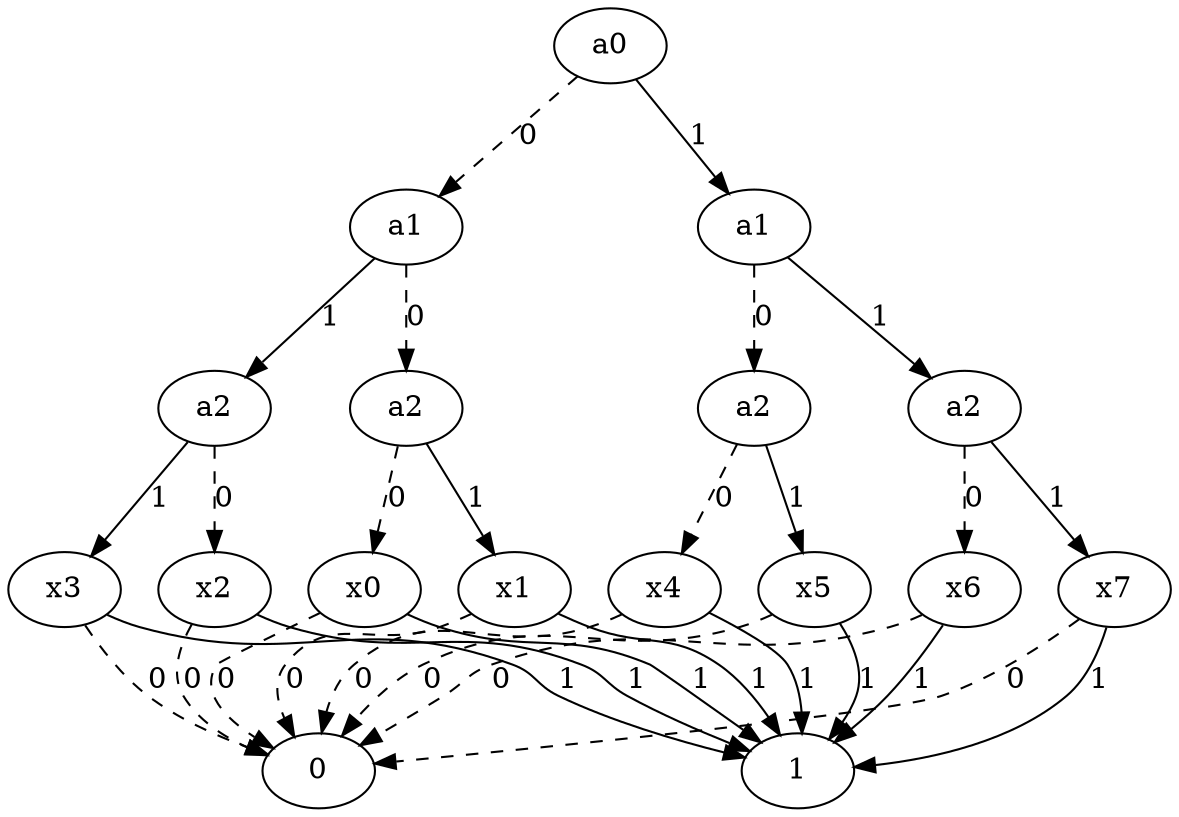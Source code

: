 digraph G {
    a0_0 [label="a0"]
    
    a1_0 [label="a1"]
    a1_1 [label="a1"]
    
    a2_0 [label="a2"]
    a2_1 [label="a2"]
    a2_2 [label="a2"]
    a2_3 [label="a2"]
    
    x0_0 [label="x0"]
    
    x1_0 [label="x1"]

    x2_0 [label="x2"]

    x3_0 [label="x3"]

    x4_0 [label="x4"]

    x5_0 [label="x5"]

    x6_0 [label="x6"]

    x7_0 [label="x7"]
    

    // Edges

    a0_0 -> a1_0 [style=dashed, label="0"]
    a0_0 -> a1_1 [style=solid, label="1"]

    a1_0 -> a2_0 [style=dashed, label="0"]
    a1_0 -> a2_1 [style=solid, label="1"]
    a1_1 -> a2_2 [style=dashed, label="0"]
    a1_1 -> a2_3 [style=solid, label="1"]

    a2_0 -> x0_0 [style=dashed, label="0"]
    a2_0 -> x1_0 [style=solid, label="1"]
    a2_1 -> x2_0 [style=dashed, label="0"]
    a2_1 -> x3_0 [style=solid, label="1"]
    a2_2 -> x4_0 [style=dashed, label="0"]
    a2_2 -> x5_0 [style=solid, label="1"]
    a2_3 -> x6_0 [style=dashed, label="0"]
    a2_3 -> x7_0 [style=solid, label="1"]

    x0_0 -> 0 [style=dashed, label="0"]
    x0_0 -> 1 [style=solid, label="1"]
    x1_0 -> 0 [style=dashed, label="0"]
    x1_0 -> 1 [style=solid, label="1"]
    x2_0 -> 0 [style=dashed, label="0"]
    x2_0 -> 1 [style=solid, label="1"]
    x3_0 -> 0 [style=dashed, label="0"]
    x3_0 -> 1 [style=solid, label="1"]
    x4_0 -> 0 [style=dashed, label="0"]
    x4_0 -> 1 [style=solid, label="1"]
    x5_0 -> 0 [style=dashed, label="0"]
    x5_0 -> 1 [style=solid, label="1"]
    x6_0 -> 0 [style=dashed, label="0"]
    x6_0 -> 1 [style=solid, label="1"]
    x7_0 -> 0 [style=dashed, label="0"]
    x7_0 -> 1 [style=solid, label="1"]

}


    
